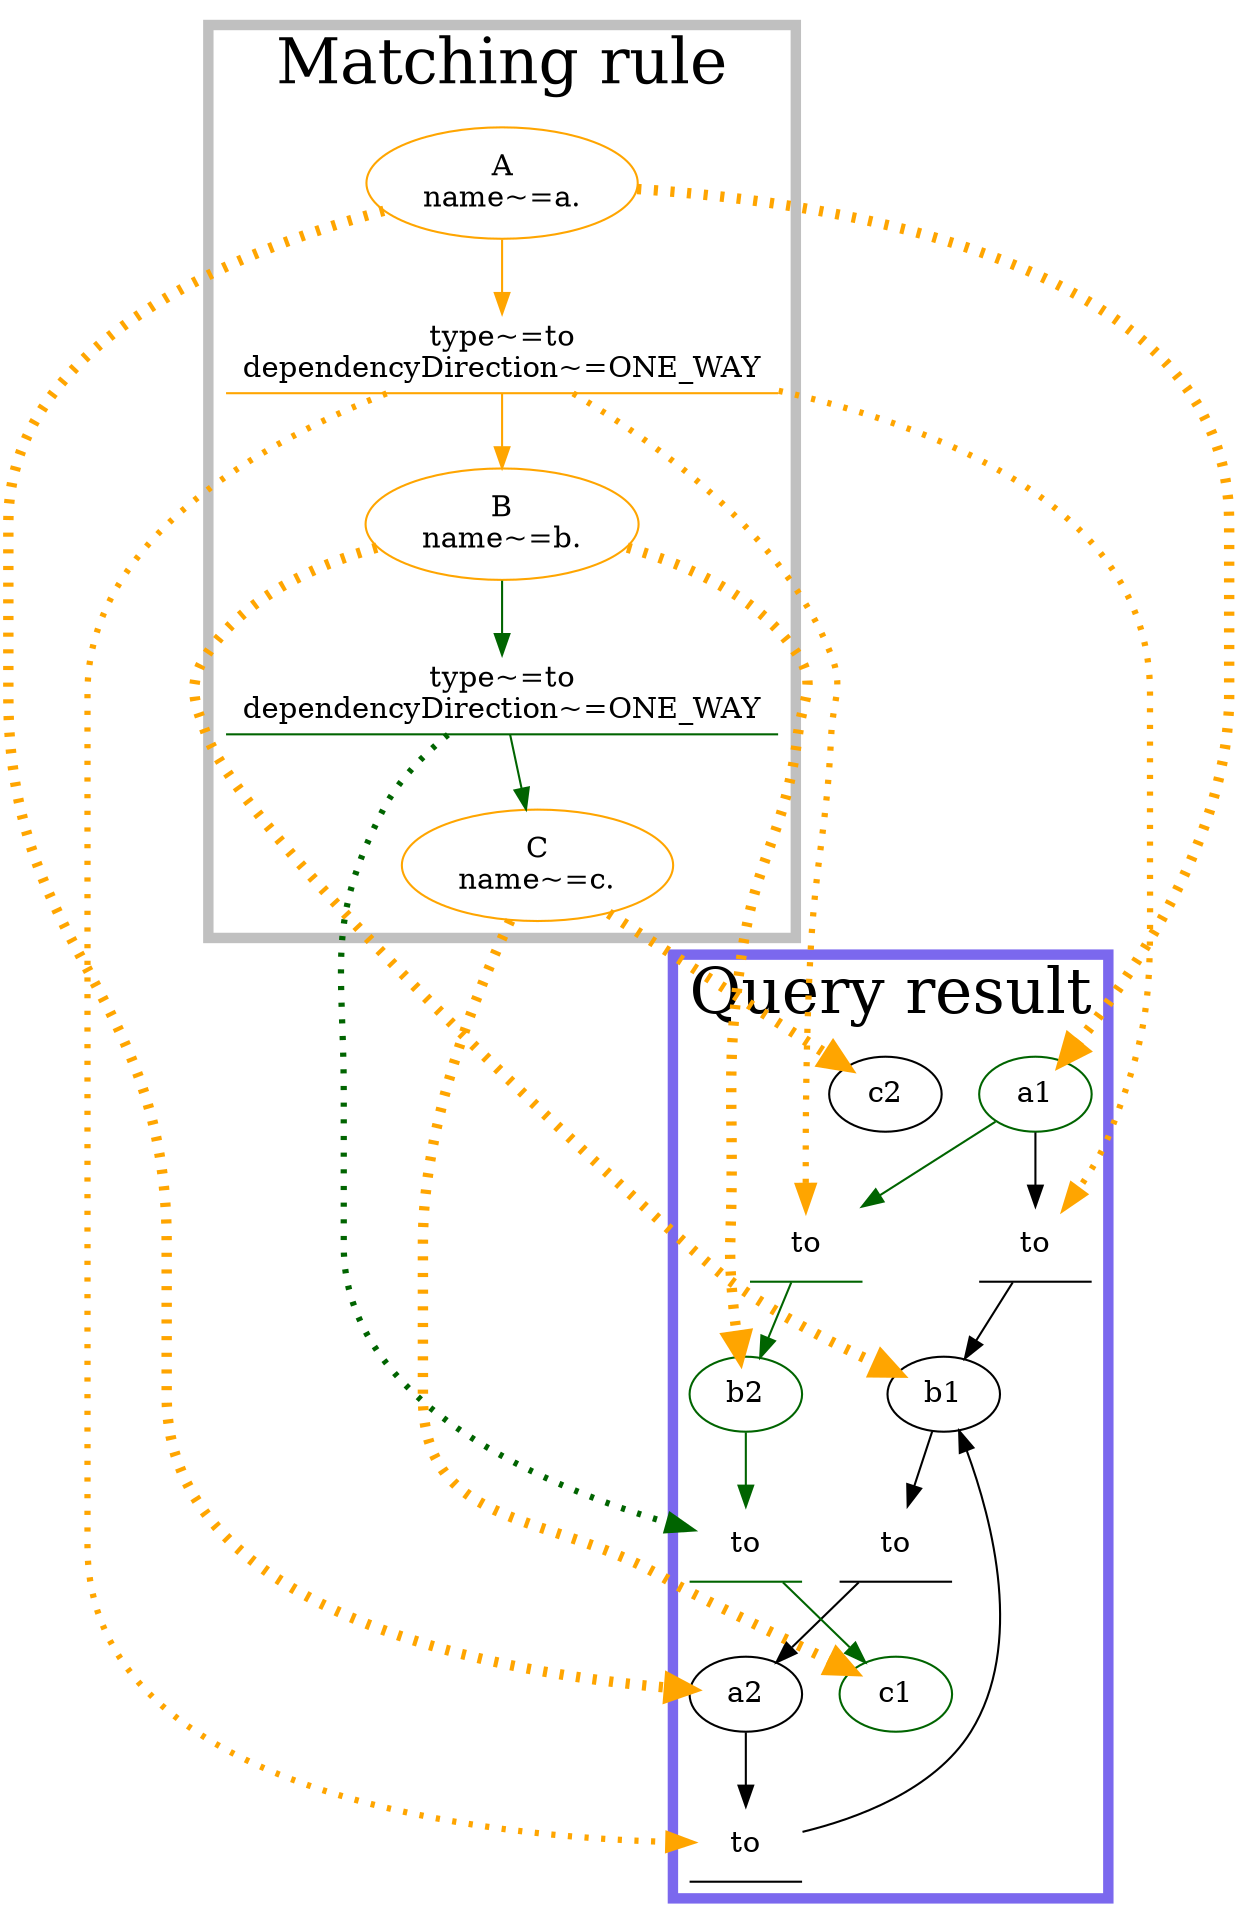 digraph "Topology match debug" {
subgraph cluster_1 {
color=mediumslateblue;
fontsize=30;
label="Query result";
penwidth=5;
1 [color=darkgreen, label=a1];
2 [color=black, label=a2];
3 [color=black, label=b1];
4 [color=darkgreen, label=b2];
5 [color=darkgreen, label=c1];
6 [color=black, label=c2];
7 [color=black, label=to, shape=underline];
1 -> 7  [color=black];
7 -> 3  [color=black];
8 [color=darkgreen, label=to, shape=underline];
1 -> 8  [color=darkgreen];
8 -> 4  [color=darkgreen];
9 [color=black, label=to, shape=underline];
2 -> 9  [color=black];
9 -> 3  [color=black];
10 [color=black, label=to, shape=underline];
3 -> 10  [color=black];
10 -> 2  [color=black];
11 [color=darkgreen, label=to, shape=underline];
4 -> 11  [color=darkgreen];
11 -> 5  [color=darkgreen];
}

A -> 1  [color=orange, penwidth=5, style=dotted];
A -> 2  [color=orange, penwidth=5, style=dotted];
B -> 3  [color=orange, penwidth=5, style=dotted];
B -> 4  [color=orange, penwidth=5, style=dotted];
C -> 5  [color=orange, penwidth=5, style=dotted];
C -> 6  [color=orange, penwidth=5, style=dotted];
A_TO_B -> 8  [color=orange, penwidth=3, style=dotted];
A_TO_B -> 9  [color=orange, penwidth=3, style=dotted];
A_TO_B -> 7  [color=orange, penwidth=3, style=dotted];
B_TO_C -> 11  [color=darkgreen, penwidth=3, style=dotted];
subgraph cluster_0 {
color=grey;
fontsize=30;
label="Matching rule";
penwidth=5;
A [color=orange, label="A\nname~=a."];
B [color=orange, label="B\nname~=b."];
C [color=orange, label="C\nname~=c."];
A_TO_B [color=orange, label="type~=to\ndependencyDirection~=ONE_WAY", shape=underline];
A -> A_TO_B  [color=orange];
A_TO_B -> B  [color=orange];
B_TO_C [color=darkgreen, label="type~=to\ndependencyDirection~=ONE_WAY", shape=underline];
B -> B_TO_C  [color=darkgreen];
B_TO_C -> C  [color=darkgreen];
}

}
